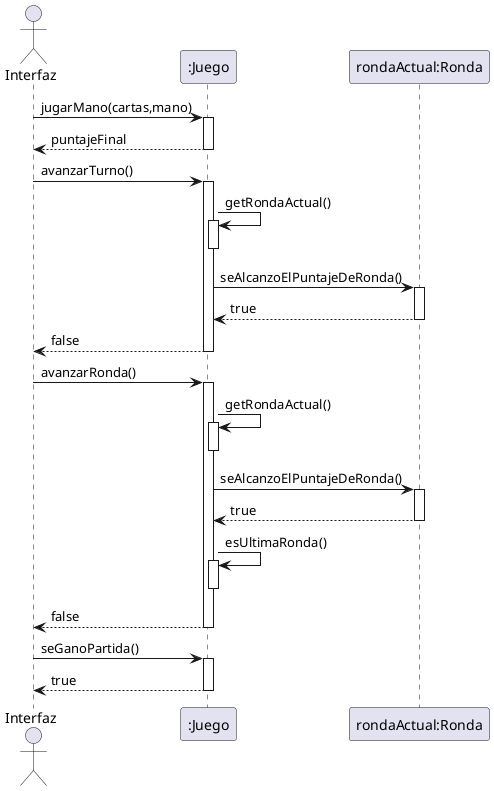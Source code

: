 @startuml Diagrama secuencia jugar mano y pierde
    actor Interfaz
    participant ":Juego" as Juego
    participant "rondaActual:Ronda" as RondaActual
    
    Interfaz -> Juego: jugarMano(cartas,mano)

    activate Juego

    Juego --> Interfaz: puntajeFinal

    deactivate Juego

    Interfaz -> Juego: avanzarTurno()

    activate Juego

    Juego -> Juego: getRondaActual()

    activate Juego
    deactivate Juego

    Juego -> RondaActual: seAlcanzoElPuntajeDeRonda()

    activate RondaActual

    RondaActual --> Juego: true

    deactivate RondaActual

    Juego --> Interfaz: false

    deactivate Juego

    Interfaz -> Juego: avanzarRonda()

    activate Juego

    Juego -> Juego: getRondaActual()

    activate Juego
    deactivate Juego

    Juego -> RondaActual: seAlcanzoElPuntajeDeRonda()

    activate RondaActual

    RondaActual --> Juego: true

    deactivate RondaActual

    Juego -> Juego: esUltimaRonda()

    activate Juego
    deactivate Juego

    Juego --> Interfaz: false

    deactivate Juego

    Interfaz -> Juego: seGanoPartida()

    activate Juego

    Juego --> Interfaz: true

    deactivate Juego

@enduml